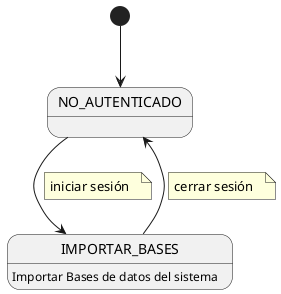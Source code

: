 @startuml diagramaContextoSuperAdmin
state "NO_AUTENTICADO" as NoAutenticado 
state "IMPORTAR_BASES" as ImportarBases
ImportarBases:Importar Bases de datos del sistema  

[*] --> NoAutenticado    

NoAutenticado --> ImportarBases
    note on link  
        iniciar sesión  
    end note  
    
ImportarBases --> NoAutenticado  
    note on link  
        cerrar sesión  
    end note

@enduml
